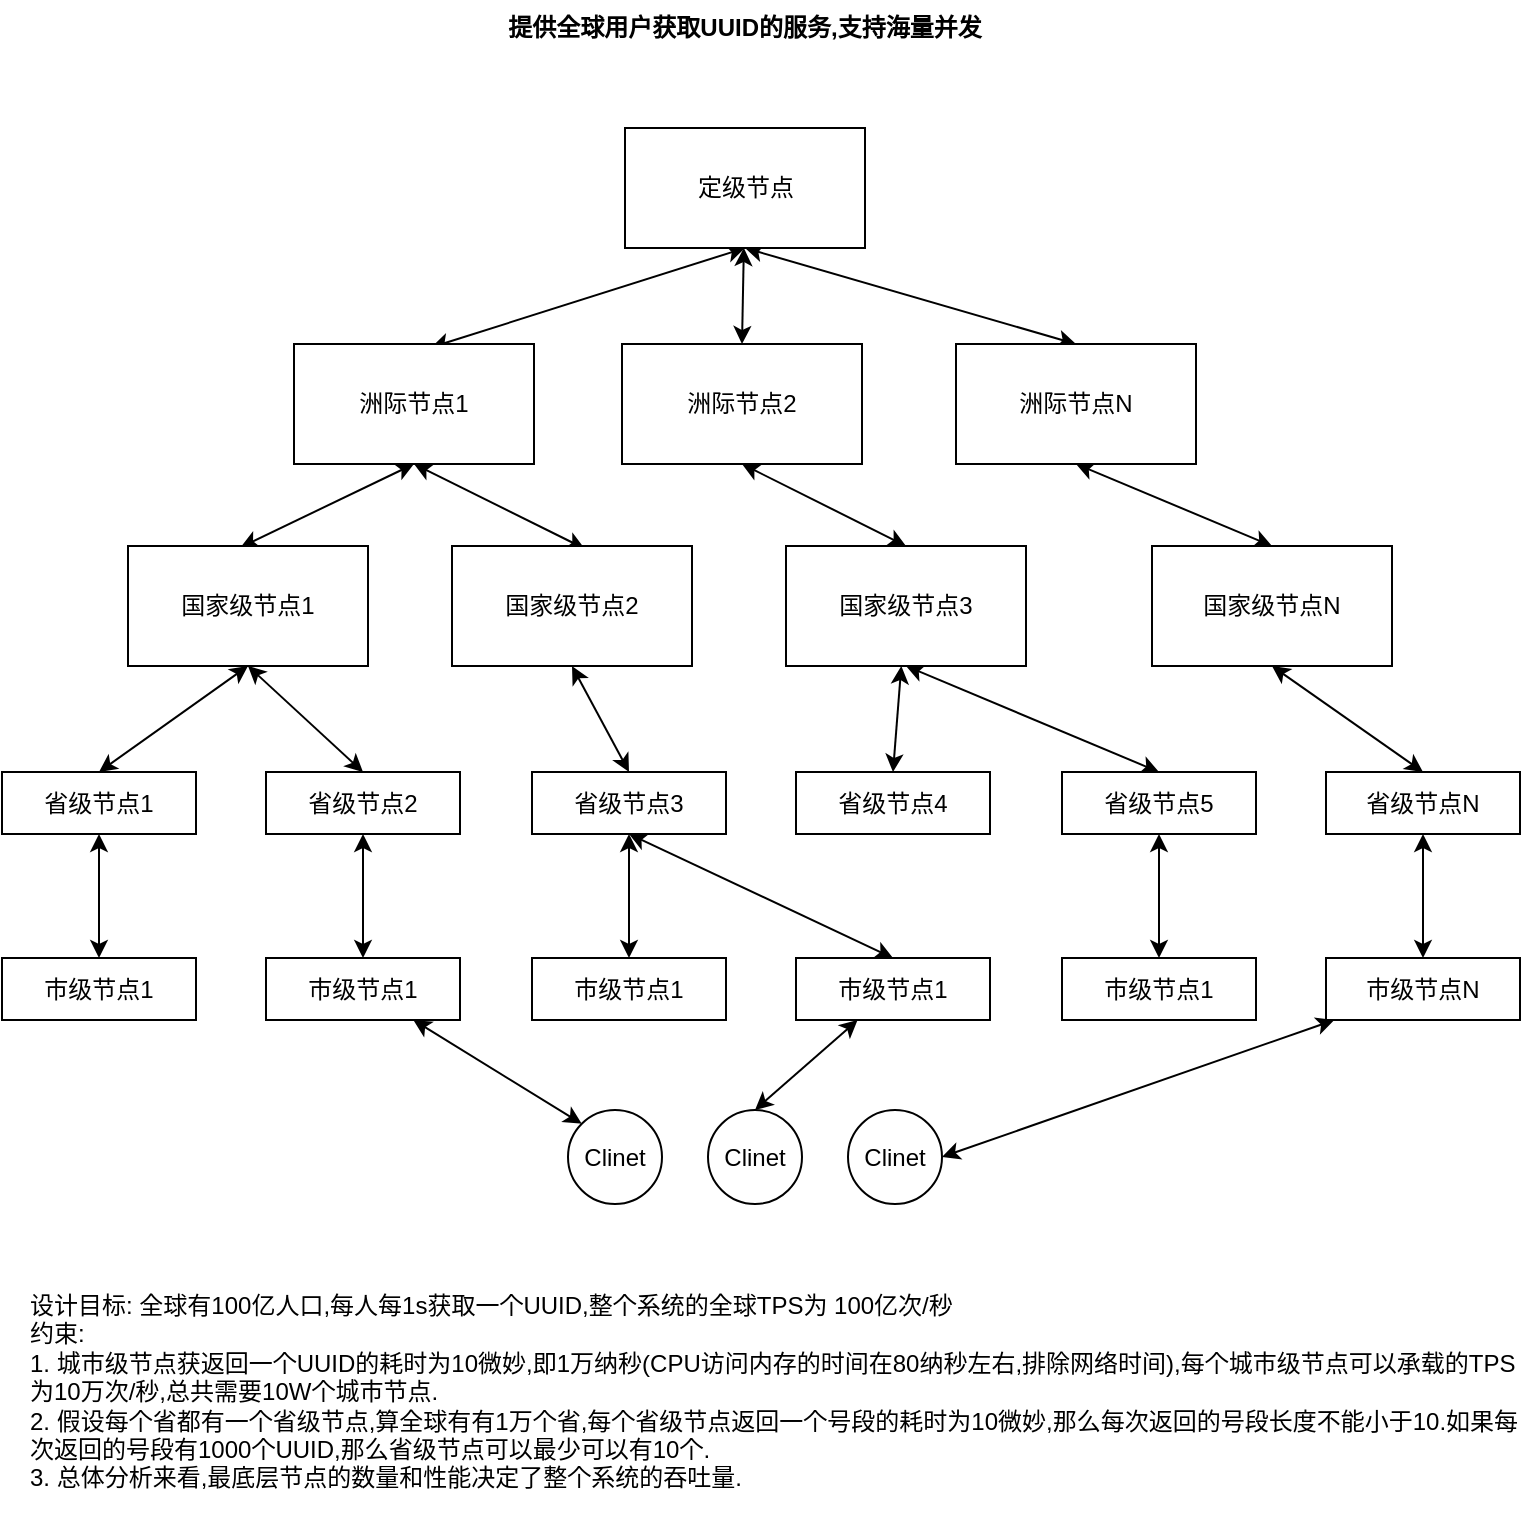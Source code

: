 <mxfile version="14.8.0" type="github">
  <diagram id="_Hl0qLJGVYkEXhdcjlhU" name="第 1 页">
    <mxGraphModel dx="951" dy="529" grid="0" gridSize="10" guides="1" tooltips="1" connect="1" arrows="1" fold="1" page="1" pageScale="1" pageWidth="827" pageHeight="1169" math="0" shadow="0">
      <root>
        <mxCell id="0" />
        <mxCell id="1" parent="0" />
        <mxCell id="zeO1inaGai7XYB62lABs-25" style="rounded=0;orthogonalLoop=1;jettySize=auto;html=1;entryX=0.572;entryY=0.028;entryDx=0;entryDy=0;entryPerimeter=0;exitX=0.5;exitY=1;exitDx=0;exitDy=0;startArrow=classic;startFill=1;" edge="1" parent="1" source="zeO1inaGai7XYB62lABs-1" target="zeO1inaGai7XYB62lABs-3">
          <mxGeometry relative="1" as="geometry" />
        </mxCell>
        <mxCell id="zeO1inaGai7XYB62lABs-26" style="edgeStyle=none;rounded=0;orthogonalLoop=1;jettySize=auto;html=1;entryX=0.5;entryY=0;entryDx=0;entryDy=0;startArrow=classic;startFill=1;" edge="1" parent="1" source="zeO1inaGai7XYB62lABs-1" target="zeO1inaGai7XYB62lABs-4">
          <mxGeometry relative="1" as="geometry" />
        </mxCell>
        <mxCell id="zeO1inaGai7XYB62lABs-27" style="edgeStyle=none;rounded=0;orthogonalLoop=1;jettySize=auto;html=1;entryX=0.5;entryY=0;entryDx=0;entryDy=0;exitX=0.5;exitY=1;exitDx=0;exitDy=0;startArrow=classic;startFill=1;" edge="1" parent="1" source="zeO1inaGai7XYB62lABs-1" target="zeO1inaGai7XYB62lABs-5">
          <mxGeometry relative="1" as="geometry" />
        </mxCell>
        <mxCell id="zeO1inaGai7XYB62lABs-1" value="定级节点" style="rounded=0;whiteSpace=wrap;html=1;" vertex="1" parent="1">
          <mxGeometry x="340.5" y="106" width="120" height="60" as="geometry" />
        </mxCell>
        <mxCell id="zeO1inaGai7XYB62lABs-2" value="&lt;b&gt;提供全球用户获取UUID的服务,支持海量并发&lt;/b&gt;" style="text;html=1;strokeColor=none;fillColor=none;align=center;verticalAlign=top;whiteSpace=wrap;rounded=0;" vertex="1" parent="1">
          <mxGeometry x="106" y="42" width="589" height="37" as="geometry" />
        </mxCell>
        <mxCell id="zeO1inaGai7XYB62lABs-28" style="edgeStyle=none;rounded=0;orthogonalLoop=1;jettySize=auto;html=1;entryX=0.469;entryY=0.011;entryDx=0;entryDy=0;entryPerimeter=0;exitX=0.5;exitY=1;exitDx=0;exitDy=0;startArrow=classic;startFill=1;" edge="1" parent="1" source="zeO1inaGai7XYB62lABs-3" target="zeO1inaGai7XYB62lABs-6">
          <mxGeometry relative="1" as="geometry" />
        </mxCell>
        <mxCell id="zeO1inaGai7XYB62lABs-29" style="edgeStyle=none;rounded=0;orthogonalLoop=1;jettySize=auto;html=1;entryX=0.553;entryY=0.022;entryDx=0;entryDy=0;entryPerimeter=0;exitX=0.5;exitY=1;exitDx=0;exitDy=0;startArrow=classic;startFill=1;" edge="1" parent="1" source="zeO1inaGai7XYB62lABs-3" target="zeO1inaGai7XYB62lABs-7">
          <mxGeometry relative="1" as="geometry" />
        </mxCell>
        <mxCell id="zeO1inaGai7XYB62lABs-3" value="洲际节点1" style="rounded=0;whiteSpace=wrap;html=1;align=center;verticalAlign=middle;" vertex="1" parent="1">
          <mxGeometry x="175" y="214" width="120" height="60" as="geometry" />
        </mxCell>
        <mxCell id="zeO1inaGai7XYB62lABs-30" style="edgeStyle=none;rounded=0;orthogonalLoop=1;jettySize=auto;html=1;entryX=0.5;entryY=0;entryDx=0;entryDy=0;exitX=0.5;exitY=1;exitDx=0;exitDy=0;startArrow=classic;startFill=1;" edge="1" parent="1" source="zeO1inaGai7XYB62lABs-4" target="zeO1inaGai7XYB62lABs-8">
          <mxGeometry relative="1" as="geometry" />
        </mxCell>
        <mxCell id="zeO1inaGai7XYB62lABs-4" value="洲际节点2" style="rounded=0;whiteSpace=wrap;html=1;align=center;verticalAlign=middle;" vertex="1" parent="1">
          <mxGeometry x="339" y="214" width="120" height="60" as="geometry" />
        </mxCell>
        <mxCell id="zeO1inaGai7XYB62lABs-31" style="edgeStyle=none;rounded=0;orthogonalLoop=1;jettySize=auto;html=1;entryX=0.5;entryY=0;entryDx=0;entryDy=0;exitX=0.5;exitY=1;exitDx=0;exitDy=0;startArrow=classic;startFill=1;" edge="1" parent="1" source="zeO1inaGai7XYB62lABs-5" target="zeO1inaGai7XYB62lABs-9">
          <mxGeometry relative="1" as="geometry" />
        </mxCell>
        <mxCell id="zeO1inaGai7XYB62lABs-5" value="洲际节点N" style="rounded=0;whiteSpace=wrap;html=1;align=center;verticalAlign=middle;" vertex="1" parent="1">
          <mxGeometry x="506" y="214" width="120" height="60" as="geometry" />
        </mxCell>
        <mxCell id="zeO1inaGai7XYB62lABs-32" style="edgeStyle=none;rounded=0;orthogonalLoop=1;jettySize=auto;html=1;entryX=0.5;entryY=0;entryDx=0;entryDy=0;exitX=0.5;exitY=1;exitDx=0;exitDy=0;startArrow=classic;startFill=1;" edge="1" parent="1" source="zeO1inaGai7XYB62lABs-6" target="zeO1inaGai7XYB62lABs-10">
          <mxGeometry relative="1" as="geometry" />
        </mxCell>
        <mxCell id="zeO1inaGai7XYB62lABs-33" style="edgeStyle=none;rounded=0;orthogonalLoop=1;jettySize=auto;html=1;entryX=0.5;entryY=0;entryDx=0;entryDy=0;exitX=0.5;exitY=1;exitDx=0;exitDy=0;startArrow=classic;startFill=1;" edge="1" parent="1" source="zeO1inaGai7XYB62lABs-6" target="zeO1inaGai7XYB62lABs-11">
          <mxGeometry relative="1" as="geometry" />
        </mxCell>
        <mxCell id="zeO1inaGai7XYB62lABs-6" value="国家级节点1" style="rounded=0;whiteSpace=wrap;html=1;align=center;verticalAlign=middle;" vertex="1" parent="1">
          <mxGeometry x="92" y="315" width="120" height="60" as="geometry" />
        </mxCell>
        <mxCell id="zeO1inaGai7XYB62lABs-34" style="edgeStyle=none;rounded=0;orthogonalLoop=1;jettySize=auto;html=1;entryX=0.5;entryY=0;entryDx=0;entryDy=0;exitX=0.5;exitY=1;exitDx=0;exitDy=0;startArrow=classic;startFill=1;" edge="1" parent="1" source="zeO1inaGai7XYB62lABs-7" target="zeO1inaGai7XYB62lABs-12">
          <mxGeometry relative="1" as="geometry" />
        </mxCell>
        <mxCell id="zeO1inaGai7XYB62lABs-7" value="国家级节点2" style="rounded=0;whiteSpace=wrap;html=1;align=center;verticalAlign=middle;" vertex="1" parent="1">
          <mxGeometry x="254" y="315" width="120" height="60" as="geometry" />
        </mxCell>
        <mxCell id="zeO1inaGai7XYB62lABs-35" style="edgeStyle=none;rounded=0;orthogonalLoop=1;jettySize=auto;html=1;entryX=0.5;entryY=0;entryDx=0;entryDy=0;startArrow=classic;startFill=1;" edge="1" parent="1" source="zeO1inaGai7XYB62lABs-8" target="zeO1inaGai7XYB62lABs-13">
          <mxGeometry relative="1" as="geometry" />
        </mxCell>
        <mxCell id="zeO1inaGai7XYB62lABs-36" style="edgeStyle=none;rounded=0;orthogonalLoop=1;jettySize=auto;html=1;entryX=0.5;entryY=0;entryDx=0;entryDy=0;exitX=0.5;exitY=1;exitDx=0;exitDy=0;startArrow=classic;startFill=1;" edge="1" parent="1" source="zeO1inaGai7XYB62lABs-8" target="zeO1inaGai7XYB62lABs-14">
          <mxGeometry relative="1" as="geometry" />
        </mxCell>
        <mxCell id="zeO1inaGai7XYB62lABs-8" value="国家级节点3" style="rounded=0;whiteSpace=wrap;html=1;align=center;verticalAlign=middle;" vertex="1" parent="1">
          <mxGeometry x="421" y="315" width="120" height="60" as="geometry" />
        </mxCell>
        <mxCell id="zeO1inaGai7XYB62lABs-37" style="edgeStyle=none;rounded=0;orthogonalLoop=1;jettySize=auto;html=1;entryX=0.5;entryY=0;entryDx=0;entryDy=0;exitX=0.5;exitY=1;exitDx=0;exitDy=0;startArrow=classic;startFill=1;" edge="1" parent="1" source="zeO1inaGai7XYB62lABs-9" target="zeO1inaGai7XYB62lABs-15">
          <mxGeometry relative="1" as="geometry" />
        </mxCell>
        <mxCell id="zeO1inaGai7XYB62lABs-9" value="国家级节点N" style="rounded=0;whiteSpace=wrap;html=1;align=center;verticalAlign=middle;" vertex="1" parent="1">
          <mxGeometry x="604" y="315" width="120" height="60" as="geometry" />
        </mxCell>
        <mxCell id="zeO1inaGai7XYB62lABs-38" style="edgeStyle=none;rounded=0;orthogonalLoop=1;jettySize=auto;html=1;startArrow=classic;startFill=1;" edge="1" parent="1" source="zeO1inaGai7XYB62lABs-10" target="zeO1inaGai7XYB62lABs-16">
          <mxGeometry relative="1" as="geometry" />
        </mxCell>
        <mxCell id="zeO1inaGai7XYB62lABs-10" value="省级节点1" style="rounded=0;whiteSpace=wrap;html=1;align=center;verticalAlign=middle;" vertex="1" parent="1">
          <mxGeometry x="29" y="428" width="97" height="31" as="geometry" />
        </mxCell>
        <mxCell id="zeO1inaGai7XYB62lABs-39" style="edgeStyle=none;rounded=0;orthogonalLoop=1;jettySize=auto;html=1;entryX=0.5;entryY=0;entryDx=0;entryDy=0;startArrow=classic;startFill=1;" edge="1" parent="1" source="zeO1inaGai7XYB62lABs-11" target="zeO1inaGai7XYB62lABs-17">
          <mxGeometry relative="1" as="geometry" />
        </mxCell>
        <mxCell id="zeO1inaGai7XYB62lABs-11" value="省级节点2" style="rounded=0;whiteSpace=wrap;html=1;align=center;verticalAlign=middle;" vertex="1" parent="1">
          <mxGeometry x="161" y="428" width="97" height="31" as="geometry" />
        </mxCell>
        <mxCell id="zeO1inaGai7XYB62lABs-41" style="edgeStyle=none;rounded=0;orthogonalLoop=1;jettySize=auto;html=1;entryX=0.5;entryY=0;entryDx=0;entryDy=0;startArrow=classic;startFill=1;" edge="1" parent="1" source="zeO1inaGai7XYB62lABs-12" target="zeO1inaGai7XYB62lABs-18">
          <mxGeometry relative="1" as="geometry" />
        </mxCell>
        <mxCell id="zeO1inaGai7XYB62lABs-42" style="edgeStyle=none;rounded=0;orthogonalLoop=1;jettySize=auto;html=1;entryX=0.5;entryY=0;entryDx=0;entryDy=0;startArrow=classic;startFill=1;exitX=0.5;exitY=1;exitDx=0;exitDy=0;" edge="1" parent="1" source="zeO1inaGai7XYB62lABs-12" target="zeO1inaGai7XYB62lABs-19">
          <mxGeometry relative="1" as="geometry" />
        </mxCell>
        <mxCell id="zeO1inaGai7XYB62lABs-12" value="省级节点3" style="rounded=0;whiteSpace=wrap;html=1;align=center;verticalAlign=middle;" vertex="1" parent="1">
          <mxGeometry x="294" y="428" width="97" height="31" as="geometry" />
        </mxCell>
        <mxCell id="zeO1inaGai7XYB62lABs-13" value="省级节点4" style="rounded=0;whiteSpace=wrap;html=1;align=center;verticalAlign=middle;" vertex="1" parent="1">
          <mxGeometry x="426" y="428" width="97" height="31" as="geometry" />
        </mxCell>
        <mxCell id="zeO1inaGai7XYB62lABs-43" style="edgeStyle=none;rounded=0;orthogonalLoop=1;jettySize=auto;html=1;entryX=0.5;entryY=0;entryDx=0;entryDy=0;startArrow=classic;startFill=1;" edge="1" parent="1" source="zeO1inaGai7XYB62lABs-14" target="zeO1inaGai7XYB62lABs-20">
          <mxGeometry relative="1" as="geometry" />
        </mxCell>
        <mxCell id="zeO1inaGai7XYB62lABs-14" value="省级节点5" style="rounded=0;whiteSpace=wrap;html=1;align=center;verticalAlign=middle;" vertex="1" parent="1">
          <mxGeometry x="559" y="428" width="97" height="31" as="geometry" />
        </mxCell>
        <mxCell id="zeO1inaGai7XYB62lABs-44" style="edgeStyle=none;rounded=0;orthogonalLoop=1;jettySize=auto;html=1;startArrow=classic;startFill=1;" edge="1" parent="1" source="zeO1inaGai7XYB62lABs-15" target="zeO1inaGai7XYB62lABs-21">
          <mxGeometry relative="1" as="geometry" />
        </mxCell>
        <mxCell id="zeO1inaGai7XYB62lABs-15" value="省级节点N" style="rounded=0;whiteSpace=wrap;html=1;align=center;verticalAlign=middle;" vertex="1" parent="1">
          <mxGeometry x="691" y="428" width="97" height="31" as="geometry" />
        </mxCell>
        <mxCell id="zeO1inaGai7XYB62lABs-16" value="市级节点1" style="rounded=0;whiteSpace=wrap;html=1;align=center;verticalAlign=middle;" vertex="1" parent="1">
          <mxGeometry x="29" y="521" width="97" height="31" as="geometry" />
        </mxCell>
        <mxCell id="zeO1inaGai7XYB62lABs-45" style="edgeStyle=none;rounded=0;orthogonalLoop=1;jettySize=auto;html=1;entryX=0;entryY=0;entryDx=0;entryDy=0;startArrow=classic;startFill=1;" edge="1" parent="1" source="zeO1inaGai7XYB62lABs-17" target="zeO1inaGai7XYB62lABs-22">
          <mxGeometry relative="1" as="geometry" />
        </mxCell>
        <mxCell id="zeO1inaGai7XYB62lABs-17" value="市级节点1" style="rounded=0;whiteSpace=wrap;html=1;align=center;verticalAlign=middle;" vertex="1" parent="1">
          <mxGeometry x="161" y="521" width="97" height="31" as="geometry" />
        </mxCell>
        <mxCell id="zeO1inaGai7XYB62lABs-18" value="市级节点1" style="rounded=0;whiteSpace=wrap;html=1;align=center;verticalAlign=middle;" vertex="1" parent="1">
          <mxGeometry x="294" y="521" width="97" height="31" as="geometry" />
        </mxCell>
        <mxCell id="zeO1inaGai7XYB62lABs-46" style="edgeStyle=none;rounded=0;orthogonalLoop=1;jettySize=auto;html=1;entryX=0.5;entryY=0;entryDx=0;entryDy=0;startArrow=classic;startFill=1;" edge="1" parent="1" source="zeO1inaGai7XYB62lABs-19" target="zeO1inaGai7XYB62lABs-23">
          <mxGeometry relative="1" as="geometry" />
        </mxCell>
        <mxCell id="zeO1inaGai7XYB62lABs-19" value="市级节点1" style="rounded=0;whiteSpace=wrap;html=1;align=center;verticalAlign=middle;" vertex="1" parent="1">
          <mxGeometry x="426" y="521" width="97" height="31" as="geometry" />
        </mxCell>
        <mxCell id="zeO1inaGai7XYB62lABs-20" value="市级节点1" style="rounded=0;whiteSpace=wrap;html=1;align=center;verticalAlign=middle;" vertex="1" parent="1">
          <mxGeometry x="559" y="521" width="97" height="31" as="geometry" />
        </mxCell>
        <mxCell id="zeO1inaGai7XYB62lABs-47" style="edgeStyle=none;rounded=0;orthogonalLoop=1;jettySize=auto;html=1;entryX=1;entryY=0.5;entryDx=0;entryDy=0;startArrow=classic;startFill=1;" edge="1" parent="1" source="zeO1inaGai7XYB62lABs-21" target="zeO1inaGai7XYB62lABs-24">
          <mxGeometry relative="1" as="geometry" />
        </mxCell>
        <mxCell id="zeO1inaGai7XYB62lABs-21" value="市级节点N" style="rounded=0;whiteSpace=wrap;html=1;align=center;verticalAlign=middle;" vertex="1" parent="1">
          <mxGeometry x="691" y="521" width="97" height="31" as="geometry" />
        </mxCell>
        <mxCell id="zeO1inaGai7XYB62lABs-22" value="Clinet" style="ellipse;whiteSpace=wrap;html=1;aspect=fixed;align=center;verticalAlign=middle;" vertex="1" parent="1">
          <mxGeometry x="312" y="597" width="47" height="47" as="geometry" />
        </mxCell>
        <mxCell id="zeO1inaGai7XYB62lABs-23" value="Clinet" style="ellipse;whiteSpace=wrap;html=1;aspect=fixed;align=center;verticalAlign=middle;" vertex="1" parent="1">
          <mxGeometry x="382" y="597" width="47" height="47" as="geometry" />
        </mxCell>
        <mxCell id="zeO1inaGai7XYB62lABs-24" value="Clinet" style="ellipse;whiteSpace=wrap;html=1;aspect=fixed;align=center;verticalAlign=middle;" vertex="1" parent="1">
          <mxGeometry x="452" y="597" width="47" height="47" as="geometry" />
        </mxCell>
        <mxCell id="zeO1inaGai7XYB62lABs-49" value="设计目标: 全球有100亿人口,每人每1s获取一个UUID,整个系统的全球TPS为 100亿次/秒&lt;br&gt;约束:&lt;br&gt;1. 城市级节点获返回一个UUID的耗时为10微妙,即1万纳秒(CPU访问内存的时间在80纳秒左右,排除网络时间),每个城市级节点可以承载的TPS为10万次/秒,总共需要10W个城市节点.&lt;br&gt;2. 假设每个省都有一个省级节点,算全球有有1万个省,每个省级节点返回一个号段的耗时为10微妙,那么每次返回的号段长度不能小于10.如果每次返回的号段有1000个UUID,那么省级节点可以最少可以有10个.&lt;br&gt;3. 总体分析来看,最底层节点的数量和性能决定了整个系统的吞吐量.&lt;br&gt;&lt;br&gt;" style="text;html=1;strokeColor=none;fillColor=none;align=left;verticalAlign=top;whiteSpace=wrap;rounded=0;" vertex="1" parent="1">
          <mxGeometry x="41" y="681" width="748" height="115" as="geometry" />
        </mxCell>
      </root>
    </mxGraphModel>
  </diagram>
</mxfile>

